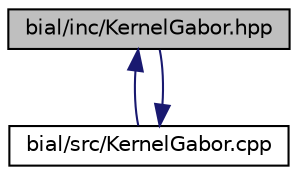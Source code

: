 digraph "bial/inc/KernelGabor.hpp"
{
  edge [fontname="Helvetica",fontsize="10",labelfontname="Helvetica",labelfontsize="10"];
  node [fontname="Helvetica",fontsize="10",shape=record];
  Node1 [label="bial/inc/KernelGabor.hpp",height=0.2,width=0.4,color="black", fillcolor="grey75", style="filled", fontcolor="black"];
  Node1 -> Node2 [dir="back",color="midnightblue",fontsize="10",style="solid",fontname="Helvetica"];
  Node2 [label="bial/src/KernelGabor.cpp",height=0.2,width=0.4,color="black", fillcolor="white", style="filled",URL="$_kernel_gabor_8cpp.html"];
  Node2 -> Node1 [dir="back",color="midnightblue",fontsize="10",style="solid",fontname="Helvetica"];
}
